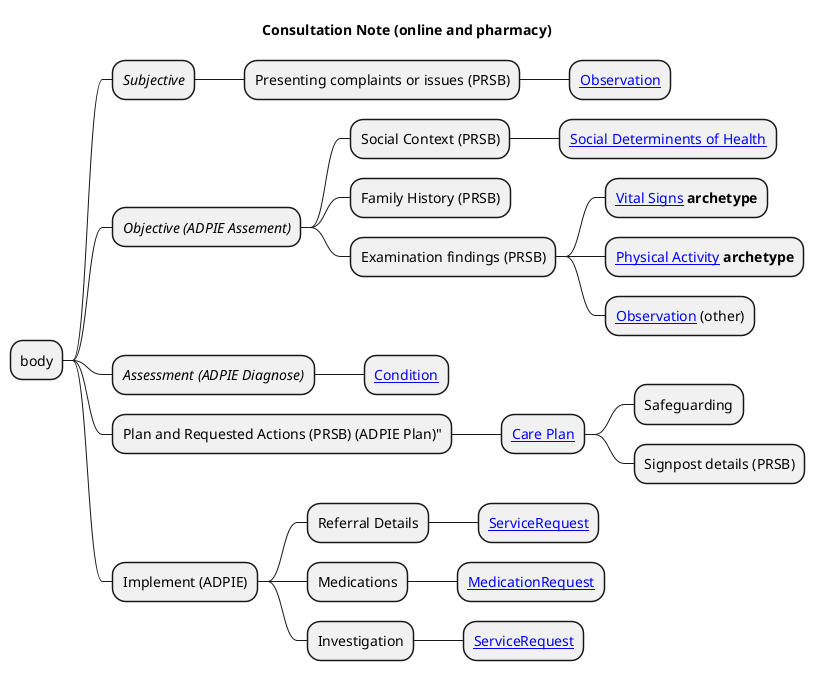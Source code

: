 @startmindmap

title "Consultation Note (online and pharmacy)"

* body
** <i>Subjective</i>
*** Presenting complaints or issues (PRSB)
**** [[StructureDefinition-Observation.html Observation]]
** <i>Objective (ADPIE Assement)</i>
*** Social Context (PRSB)
**** [[https://build.fhir.org/ig/HL7/fhir-sdoh-clinicalcare/ Social Determinents of Health]]
*** Family History (PRSB)
*** Examination findings (PRSB)
**** [[assessments-and-observations.html#vital-signs Vital Signs]] <b>archetype</b>
**** [[assessments-and-observations.html#daily-physical-activity Physical Activity]] <b>archetype</b>
**** [[StructureDefinition-Observation.html Observation]] (other)
** <i>Assessment (ADPIE Diagnose)</i>
*** [[StructureDefinition-Condition.html Condition]]
** Plan and Requested Actions (PRSB) (ADPIE Plan)"
*** [[StructureDefinition-CarePlan.html Care Plan]]
**** Safeguarding
**** Signpost details (PRSB)
** Implement (ADPIE)
*** Referral Details
**** [[StructureDefinition-ServiceRequest.html ServiceRequest]]
*** Medications
**** [[StructureDefinition-MedicationRequest.html MedicationRequest]]
*** Investigation
**** [[StructureDefinition-ServiceRequest.html ServiceRequest]]

@endmindmap
